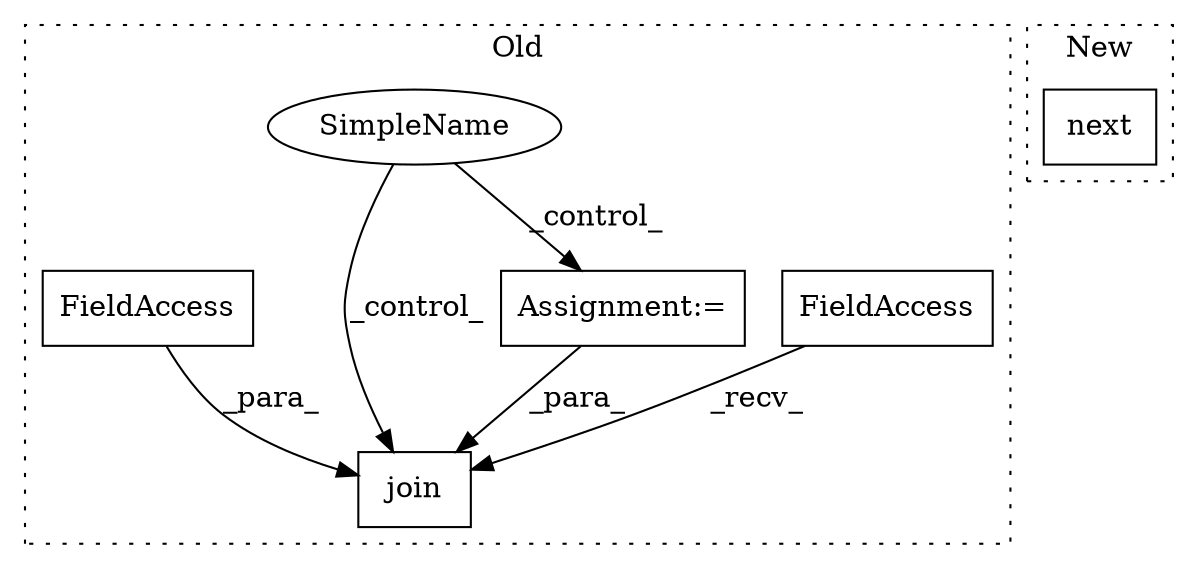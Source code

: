 digraph G {
subgraph cluster0 {
1 [label="join" a="32" s="6180,6214" l="5,1" shape="box"];
3 [label="FieldAccess" a="22" s="6172" l="7" shape="box"];
4 [label="Assignment:=" a="7" s="5989" l="1" shape="box"];
5 [label="SimpleName" a="42" s="" l="" shape="ellipse"];
6 [label="FieldAccess" a="22" s="6185" l="16" shape="box"];
label = "Old";
style="dotted";
}
subgraph cluster1 {
2 [label="next" a="32" s="5168,5180" l="5,1" shape="box"];
label = "New";
style="dotted";
}
3 -> 1 [label="_recv_"];
4 -> 1 [label="_para_"];
5 -> 4 [label="_control_"];
5 -> 1 [label="_control_"];
6 -> 1 [label="_para_"];
}